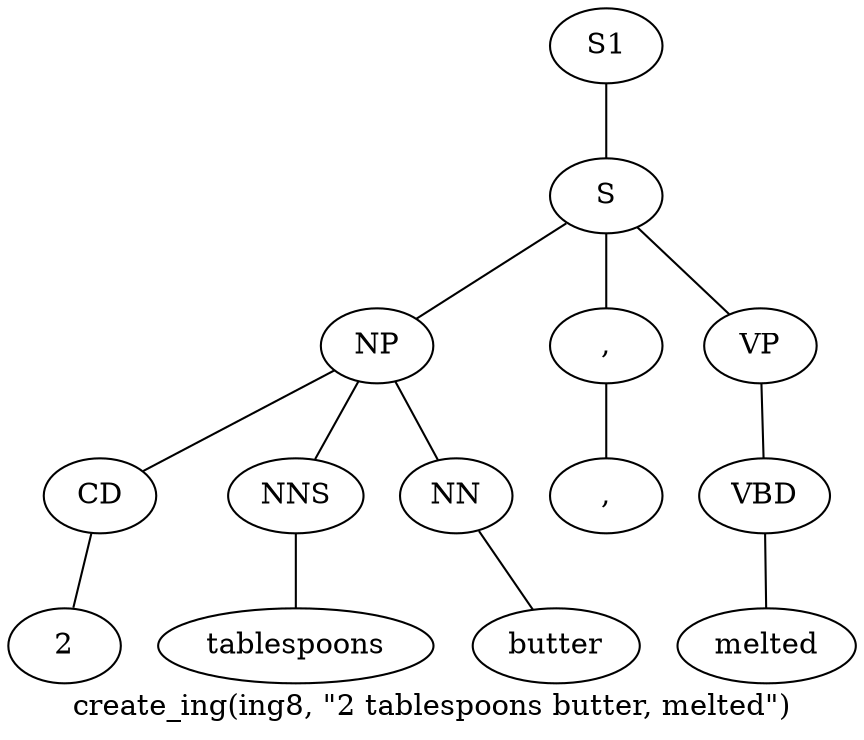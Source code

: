 graph SyntaxGraph {
	label = "create_ing(ing8, \"2 tablespoons butter, melted\")";
	Node0 [label="S1"];
	Node1 [label="S"];
	Node2 [label="NP"];
	Node3 [label="CD"];
	Node4 [label="2"];
	Node5 [label="NNS"];
	Node6 [label="tablespoons"];
	Node7 [label="NN"];
	Node8 [label="butter"];
	Node9 [label=","];
	Node10 [label=","];
	Node11 [label="VP"];
	Node12 [label="VBD"];
	Node13 [label="melted"];

	Node0 -- Node1;
	Node1 -- Node2;
	Node1 -- Node9;
	Node1 -- Node11;
	Node2 -- Node3;
	Node2 -- Node5;
	Node2 -- Node7;
	Node3 -- Node4;
	Node5 -- Node6;
	Node7 -- Node8;
	Node9 -- Node10;
	Node11 -- Node12;
	Node12 -- Node13;
}